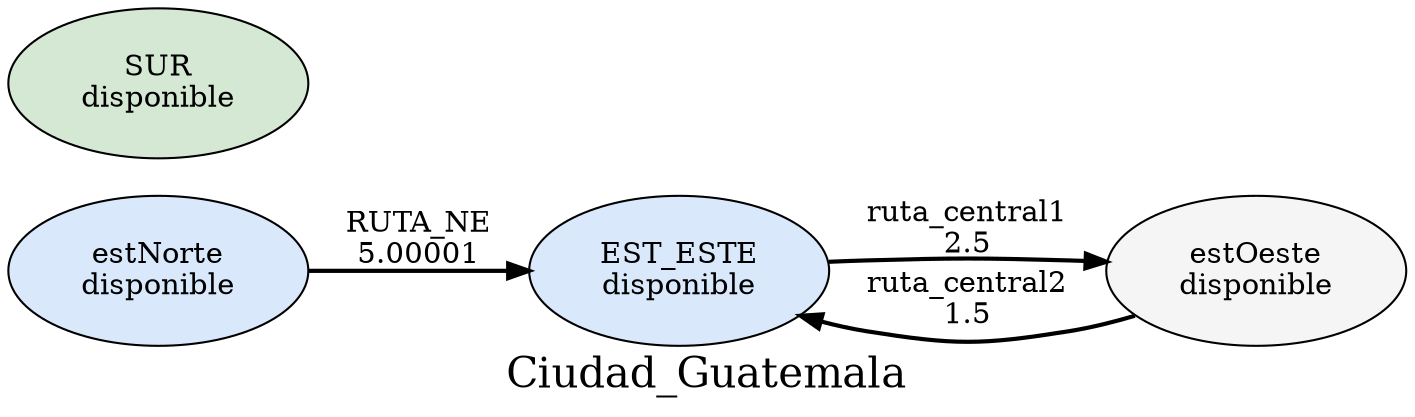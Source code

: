 digraph Ruta {
	node [color=black fillcolor="#dae8fc" fixedsize=true height=1 shape=oval style=filled width=2]
	estnorte [label="estNorte
disponible"]
	node [color=black fillcolor="#f5f5f5" fixedsize=true height=1 shape=oval style=filled width=2]
	estoeste [label="estOeste
disponible"]
	node [color=black fillcolor="#dae8fc" fixedsize=true height=1 shape=oval style=filled width=2]
	est_este [label="EST_ESTE
disponible"]
	node [color=black fillcolor="#d5e8d4" fixedsize=true height=1 shape=oval style=filled width=2]
	sur [label="SUR
disponible"]
	est_este -> estoeste [label="ruta_central1
2.5" style=bold]
	estoeste -> est_este [label="ruta_central2
1.5" style=bold]
	estnorte -> est_este [label="RUTA_NE
5.00001" style=bold]
	overlap=false
	label=Ciudad_Guatemala
	fontsize=20
	rankdir=LR
}
